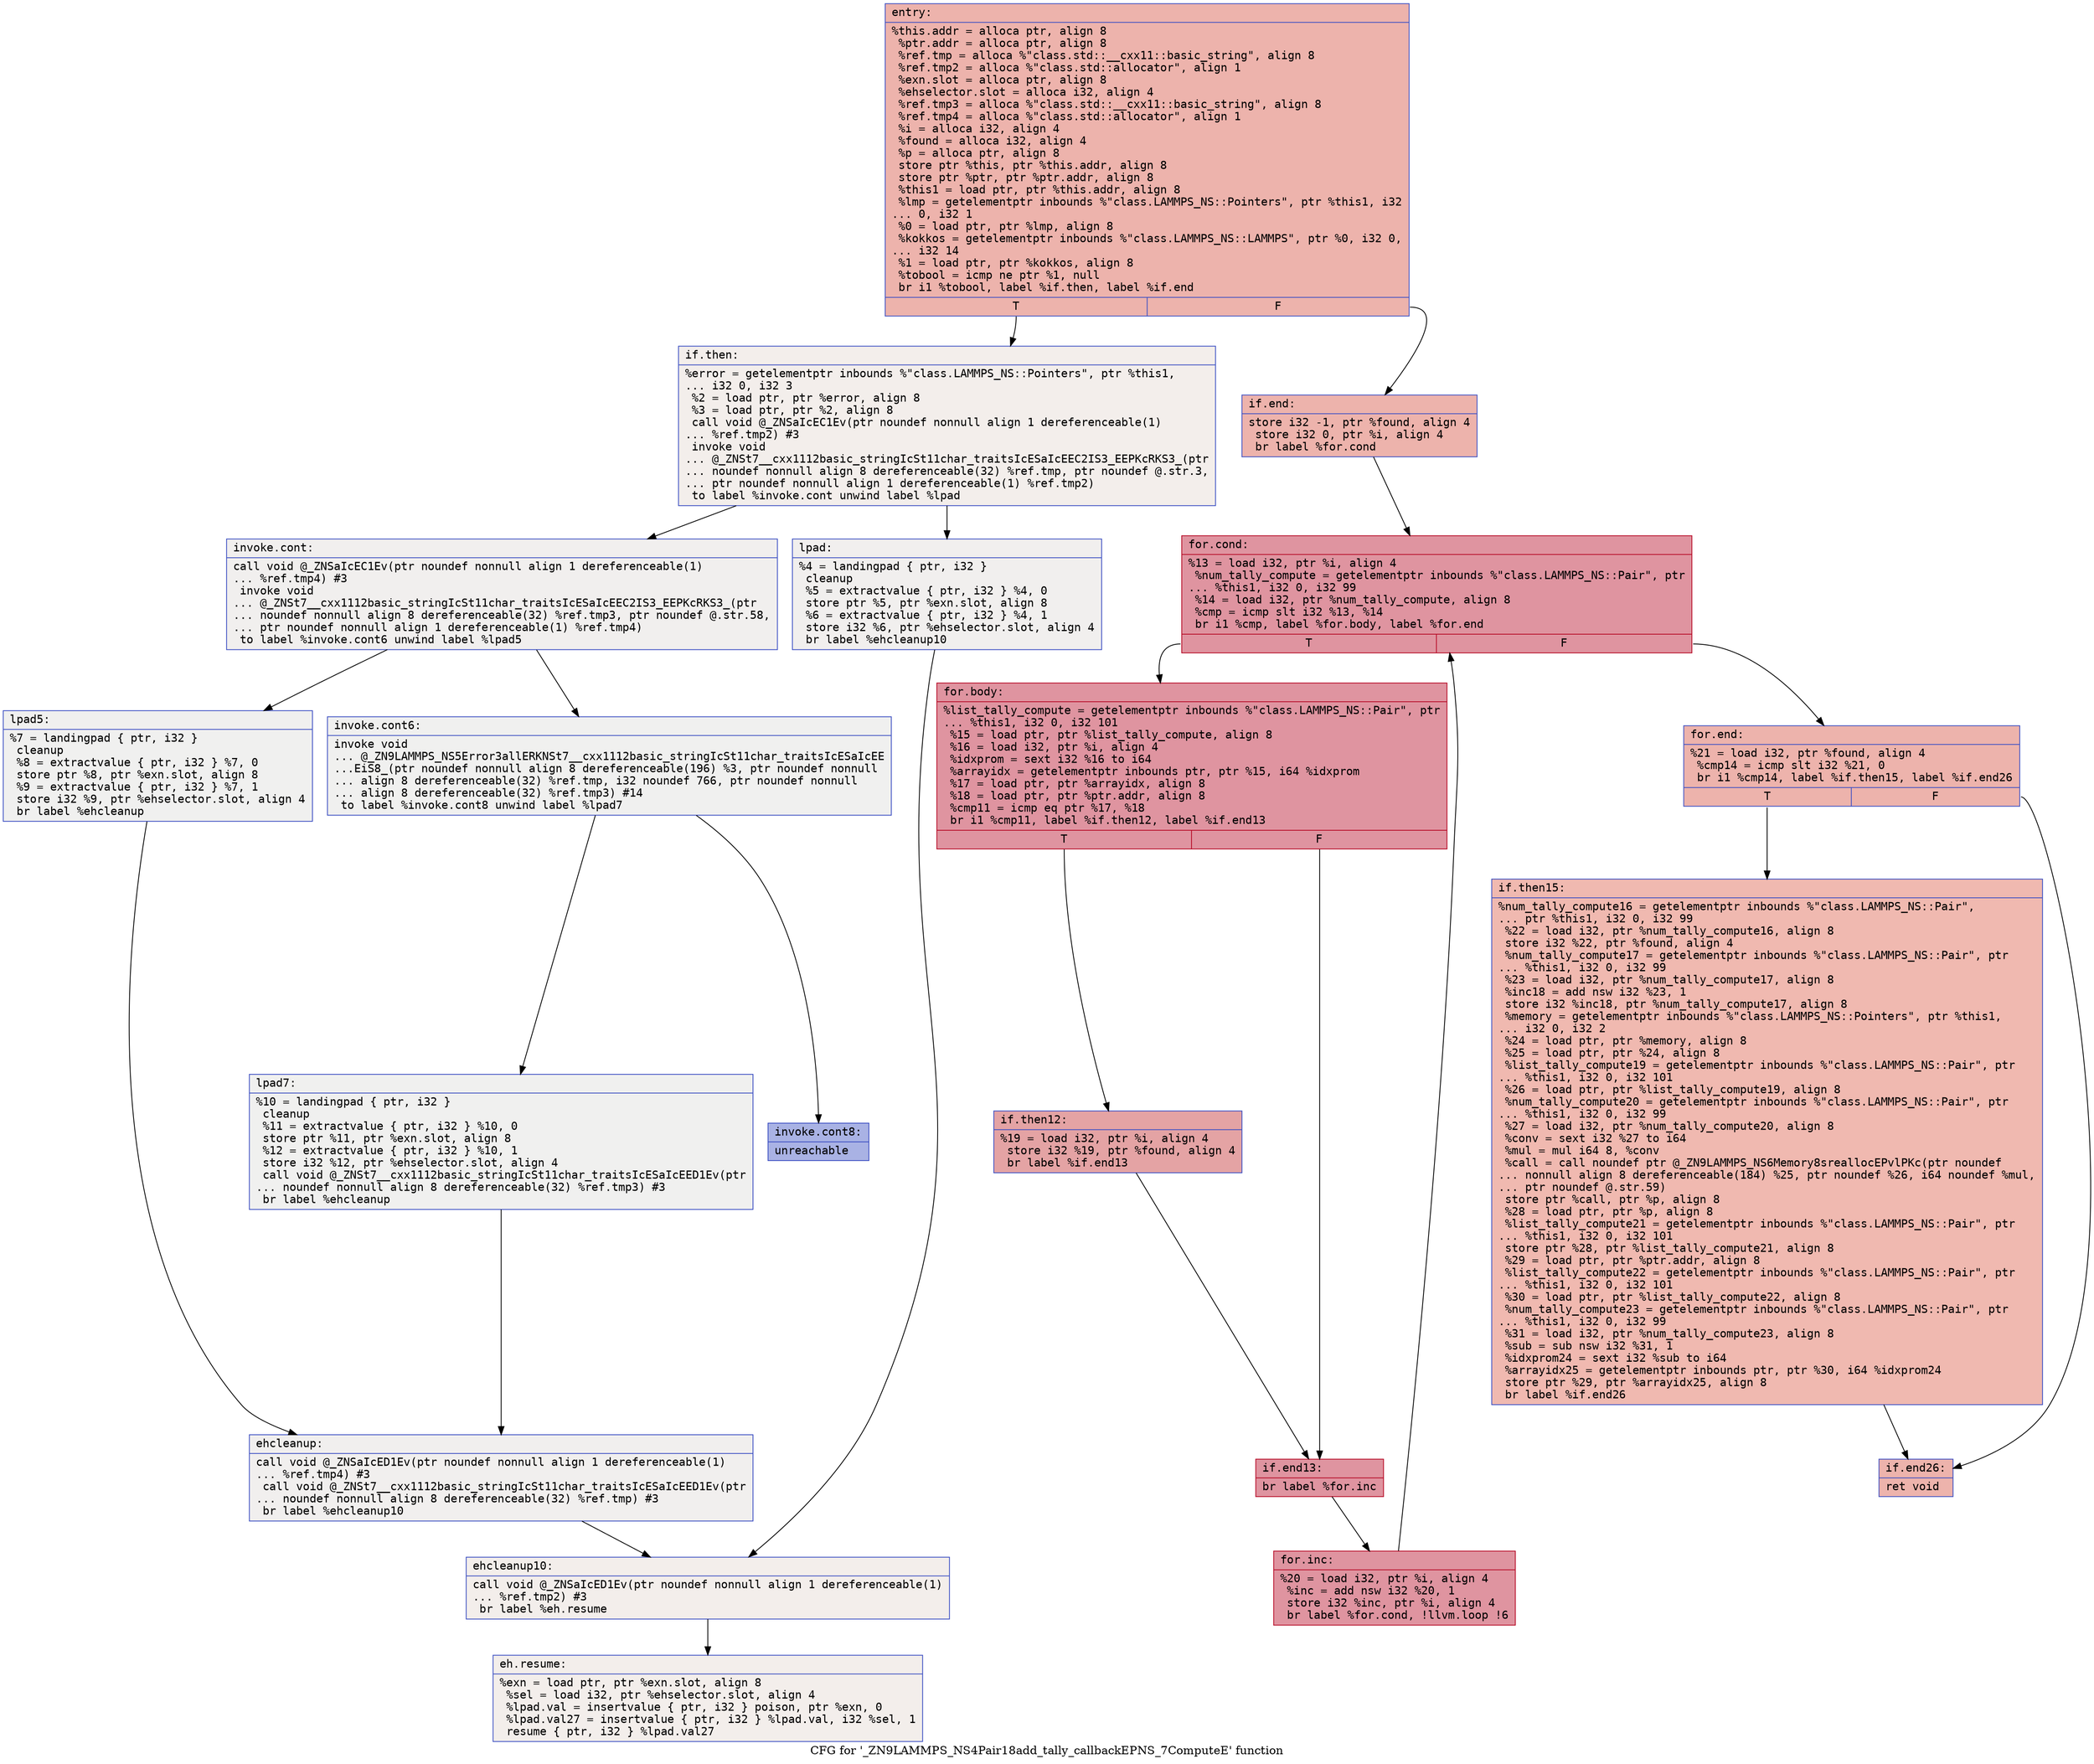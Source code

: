 digraph "CFG for '_ZN9LAMMPS_NS4Pair18add_tally_callbackEPNS_7ComputeE' function" {
	label="CFG for '_ZN9LAMMPS_NS4Pair18add_tally_callbackEPNS_7ComputeE' function";

	Node0x55f573298990 [shape=record,color="#3d50c3ff", style=filled, fillcolor="#d6524470" fontname="Courier",label="{entry:\l|  %this.addr = alloca ptr, align 8\l  %ptr.addr = alloca ptr, align 8\l  %ref.tmp = alloca %\"class.std::__cxx11::basic_string\", align 8\l  %ref.tmp2 = alloca %\"class.std::allocator\", align 1\l  %exn.slot = alloca ptr, align 8\l  %ehselector.slot = alloca i32, align 4\l  %ref.tmp3 = alloca %\"class.std::__cxx11::basic_string\", align 8\l  %ref.tmp4 = alloca %\"class.std::allocator\", align 1\l  %i = alloca i32, align 4\l  %found = alloca i32, align 4\l  %p = alloca ptr, align 8\l  store ptr %this, ptr %this.addr, align 8\l  store ptr %ptr, ptr %ptr.addr, align 8\l  %this1 = load ptr, ptr %this.addr, align 8\l  %lmp = getelementptr inbounds %\"class.LAMMPS_NS::Pointers\", ptr %this1, i32\l... 0, i32 1\l  %0 = load ptr, ptr %lmp, align 8\l  %kokkos = getelementptr inbounds %\"class.LAMMPS_NS::LAMMPS\", ptr %0, i32 0,\l... i32 14\l  %1 = load ptr, ptr %kokkos, align 8\l  %tobool = icmp ne ptr %1, null\l  br i1 %tobool, label %if.then, label %if.end\l|{<s0>T|<s1>F}}"];
	Node0x55f573298990:s0 -> Node0x55f573299670[tooltip="entry -> if.then\nProbability 0.00%" ];
	Node0x55f573298990:s1 -> Node0x55f5732996e0[tooltip="entry -> if.end\nProbability 100.00%" ];
	Node0x55f573299670 [shape=record,color="#3d50c3ff", style=filled, fillcolor="#e5d8d170" fontname="Courier",label="{if.then:\l|  %error = getelementptr inbounds %\"class.LAMMPS_NS::Pointers\", ptr %this1,\l... i32 0, i32 3\l  %2 = load ptr, ptr %error, align 8\l  %3 = load ptr, ptr %2, align 8\l  call void @_ZNSaIcEC1Ev(ptr noundef nonnull align 1 dereferenceable(1)\l... %ref.tmp2) #3\l  invoke void\l... @_ZNSt7__cxx1112basic_stringIcSt11char_traitsIcESaIcEEC2IS3_EEPKcRKS3_(ptr\l... noundef nonnull align 8 dereferenceable(32) %ref.tmp, ptr noundef @.str.3,\l... ptr noundef nonnull align 1 dereferenceable(1) %ref.tmp2)\l          to label %invoke.cont unwind label %lpad\l}"];
	Node0x55f573299670 -> Node0x55f573299b60[tooltip="if.then -> invoke.cont\nProbability 50.00%" ];
	Node0x55f573299670 -> Node0x55f573299be0[tooltip="if.then -> lpad\nProbability 50.00%" ];
	Node0x55f573299b60 [shape=record,color="#3d50c3ff", style=filled, fillcolor="#e0dbd870" fontname="Courier",label="{invoke.cont:\l|  call void @_ZNSaIcEC1Ev(ptr noundef nonnull align 1 dereferenceable(1)\l... %ref.tmp4) #3\l  invoke void\l... @_ZNSt7__cxx1112basic_stringIcSt11char_traitsIcESaIcEEC2IS3_EEPKcRKS3_(ptr\l... noundef nonnull align 8 dereferenceable(32) %ref.tmp3, ptr noundef @.str.58,\l... ptr noundef nonnull align 1 dereferenceable(1) %ref.tmp4)\l          to label %invoke.cont6 unwind label %lpad5\l}"];
	Node0x55f573299b60 -> Node0x55f573299f00[tooltip="invoke.cont -> invoke.cont6\nProbability 50.00%" ];
	Node0x55f573299b60 -> Node0x55f573299f50[tooltip="invoke.cont -> lpad5\nProbability 50.00%" ];
	Node0x55f573299f00 [shape=record,color="#3d50c3ff", style=filled, fillcolor="#dedcdb70" fontname="Courier",label="{invoke.cont6:\l|  invoke void\l... @_ZN9LAMMPS_NS5Error3allERKNSt7__cxx1112basic_stringIcSt11char_traitsIcESaIcEE\l...EiS8_(ptr noundef nonnull align 8 dereferenceable(196) %3, ptr noundef nonnull\l... align 8 dereferenceable(32) %ref.tmp, i32 noundef 766, ptr noundef nonnull\l... align 8 dereferenceable(32) %ref.tmp3) #14\l          to label %invoke.cont8 unwind label %lpad7\l}"];
	Node0x55f573299f00 -> Node0x55f573299eb0[tooltip="invoke.cont6 -> invoke.cont8\nProbability 0.00%" ];
	Node0x55f573299f00 -> Node0x55f573299110[tooltip="invoke.cont6 -> lpad7\nProbability 100.00%" ];
	Node0x55f573299eb0 [shape=record,color="#3d50c3ff", style=filled, fillcolor="#3d50c370" fontname="Courier",label="{invoke.cont8:\l|  unreachable\l}"];
	Node0x55f573299be0 [shape=record,color="#3d50c3ff", style=filled, fillcolor="#e0dbd870" fontname="Courier",label="{lpad:\l|  %4 = landingpad \{ ptr, i32 \}\l          cleanup\l  %5 = extractvalue \{ ptr, i32 \} %4, 0\l  store ptr %5, ptr %exn.slot, align 8\l  %6 = extractvalue \{ ptr, i32 \} %4, 1\l  store i32 %6, ptr %ehselector.slot, align 4\l  br label %ehcleanup10\l}"];
	Node0x55f573299be0 -> Node0x55f57329a950[tooltip="lpad -> ehcleanup10\nProbability 100.00%" ];
	Node0x55f573299f50 [shape=record,color="#3d50c3ff", style=filled, fillcolor="#dedcdb70" fontname="Courier",label="{lpad5:\l|  %7 = landingpad \{ ptr, i32 \}\l          cleanup\l  %8 = extractvalue \{ ptr, i32 \} %7, 0\l  store ptr %8, ptr %exn.slot, align 8\l  %9 = extractvalue \{ ptr, i32 \} %7, 1\l  store i32 %9, ptr %ehselector.slot, align 4\l  br label %ehcleanup\l}"];
	Node0x55f573299f50 -> Node0x55f57329aca0[tooltip="lpad5 -> ehcleanup\nProbability 100.00%" ];
	Node0x55f573299110 [shape=record,color="#3d50c3ff", style=filled, fillcolor="#dedcdb70" fontname="Courier",label="{lpad7:\l|  %10 = landingpad \{ ptr, i32 \}\l          cleanup\l  %11 = extractvalue \{ ptr, i32 \} %10, 0\l  store ptr %11, ptr %exn.slot, align 8\l  %12 = extractvalue \{ ptr, i32 \} %10, 1\l  store i32 %12, ptr %ehselector.slot, align 4\l  call void @_ZNSt7__cxx1112basic_stringIcSt11char_traitsIcESaIcEED1Ev(ptr\l... noundef nonnull align 8 dereferenceable(32) %ref.tmp3) #3\l  br label %ehcleanup\l}"];
	Node0x55f573299110 -> Node0x55f57329aca0[tooltip="lpad7 -> ehcleanup\nProbability 100.00%" ];
	Node0x55f57329aca0 [shape=record,color="#3d50c3ff", style=filled, fillcolor="#e0dbd870" fontname="Courier",label="{ehcleanup:\l|  call void @_ZNSaIcED1Ev(ptr noundef nonnull align 1 dereferenceable(1)\l... %ref.tmp4) #3\l  call void @_ZNSt7__cxx1112basic_stringIcSt11char_traitsIcESaIcEED1Ev(ptr\l... noundef nonnull align 8 dereferenceable(32) %ref.tmp) #3\l  br label %ehcleanup10\l}"];
	Node0x55f57329aca0 -> Node0x55f57329a950[tooltip="ehcleanup -> ehcleanup10\nProbability 100.00%" ];
	Node0x55f57329a950 [shape=record,color="#3d50c3ff", style=filled, fillcolor="#e5d8d170" fontname="Courier",label="{ehcleanup10:\l|  call void @_ZNSaIcED1Ev(ptr noundef nonnull align 1 dereferenceable(1)\l... %ref.tmp2) #3\l  br label %eh.resume\l}"];
	Node0x55f57329a950 -> Node0x55f57329b550[tooltip="ehcleanup10 -> eh.resume\nProbability 100.00%" ];
	Node0x55f5732996e0 [shape=record,color="#3d50c3ff", style=filled, fillcolor="#d6524470" fontname="Courier",label="{if.end:\l|  store i32 -1, ptr %found, align 4\l  store i32 0, ptr %i, align 4\l  br label %for.cond\l}"];
	Node0x55f5732996e0 -> Node0x55f57329b750[tooltip="if.end -> for.cond\nProbability 100.00%" ];
	Node0x55f57329b750 [shape=record,color="#b70d28ff", style=filled, fillcolor="#b70d2870" fontname="Courier",label="{for.cond:\l|  %13 = load i32, ptr %i, align 4\l  %num_tally_compute = getelementptr inbounds %\"class.LAMMPS_NS::Pair\", ptr\l... %this1, i32 0, i32 99\l  %14 = load i32, ptr %num_tally_compute, align 8\l  %cmp = icmp slt i32 %13, %14\l  br i1 %cmp, label %for.body, label %for.end\l|{<s0>T|<s1>F}}"];
	Node0x55f57329b750:s0 -> Node0x55f57329bb50[tooltip="for.cond -> for.body\nProbability 96.88%" ];
	Node0x55f57329b750:s1 -> Node0x55f57329bba0[tooltip="for.cond -> for.end\nProbability 3.12%" ];
	Node0x55f57329bb50 [shape=record,color="#b70d28ff", style=filled, fillcolor="#b70d2870" fontname="Courier",label="{for.body:\l|  %list_tally_compute = getelementptr inbounds %\"class.LAMMPS_NS::Pair\", ptr\l... %this1, i32 0, i32 101\l  %15 = load ptr, ptr %list_tally_compute, align 8\l  %16 = load i32, ptr %i, align 4\l  %idxprom = sext i32 %16 to i64\l  %arrayidx = getelementptr inbounds ptr, ptr %15, i64 %idxprom\l  %17 = load ptr, ptr %arrayidx, align 8\l  %18 = load ptr, ptr %ptr.addr, align 8\l  %cmp11 = icmp eq ptr %17, %18\l  br i1 %cmp11, label %if.then12, label %if.end13\l|{<s0>T|<s1>F}}"];
	Node0x55f57329bb50:s0 -> Node0x55f57329c1c0[tooltip="for.body -> if.then12\nProbability 37.50%" ];
	Node0x55f57329bb50:s1 -> Node0x55f57329c210[tooltip="for.body -> if.end13\nProbability 62.50%" ];
	Node0x55f57329c1c0 [shape=record,color="#3d50c3ff", style=filled, fillcolor="#c32e3170" fontname="Courier",label="{if.then12:\l|  %19 = load i32, ptr %i, align 4\l  store i32 %19, ptr %found, align 4\l  br label %if.end13\l}"];
	Node0x55f57329c1c0 -> Node0x55f57329c210[tooltip="if.then12 -> if.end13\nProbability 100.00%" ];
	Node0x55f57329c210 [shape=record,color="#b70d28ff", style=filled, fillcolor="#b70d2870" fontname="Courier",label="{if.end13:\l|  br label %for.inc\l}"];
	Node0x55f57329c210 -> Node0x55f57329c4d0[tooltip="if.end13 -> for.inc\nProbability 100.00%" ];
	Node0x55f57329c4d0 [shape=record,color="#b70d28ff", style=filled, fillcolor="#b70d2870" fontname="Courier",label="{for.inc:\l|  %20 = load i32, ptr %i, align 4\l  %inc = add nsw i32 %20, 1\l  store i32 %inc, ptr %i, align 4\l  br label %for.cond, !llvm.loop !6\l}"];
	Node0x55f57329c4d0 -> Node0x55f57329b750[tooltip="for.inc -> for.cond\nProbability 100.00%" ];
	Node0x55f57329bba0 [shape=record,color="#3d50c3ff", style=filled, fillcolor="#d6524470" fontname="Courier",label="{for.end:\l|  %21 = load i32, ptr %found, align 4\l  %cmp14 = icmp slt i32 %21, 0\l  br i1 %cmp14, label %if.then15, label %if.end26\l|{<s0>T|<s1>F}}"];
	Node0x55f57329bba0:s0 -> Node0x55f57329c9b0[tooltip="for.end -> if.then15\nProbability 37.50%" ];
	Node0x55f57329bba0:s1 -> Node0x55f57329ca00[tooltip="for.end -> if.end26\nProbability 62.50%" ];
	Node0x55f57329c9b0 [shape=record,color="#3d50c3ff", style=filled, fillcolor="#de614d70" fontname="Courier",label="{if.then15:\l|  %num_tally_compute16 = getelementptr inbounds %\"class.LAMMPS_NS::Pair\",\l... ptr %this1, i32 0, i32 99\l  %22 = load i32, ptr %num_tally_compute16, align 8\l  store i32 %22, ptr %found, align 4\l  %num_tally_compute17 = getelementptr inbounds %\"class.LAMMPS_NS::Pair\", ptr\l... %this1, i32 0, i32 99\l  %23 = load i32, ptr %num_tally_compute17, align 8\l  %inc18 = add nsw i32 %23, 1\l  store i32 %inc18, ptr %num_tally_compute17, align 8\l  %memory = getelementptr inbounds %\"class.LAMMPS_NS::Pointers\", ptr %this1,\l... i32 0, i32 2\l  %24 = load ptr, ptr %memory, align 8\l  %25 = load ptr, ptr %24, align 8\l  %list_tally_compute19 = getelementptr inbounds %\"class.LAMMPS_NS::Pair\", ptr\l... %this1, i32 0, i32 101\l  %26 = load ptr, ptr %list_tally_compute19, align 8\l  %num_tally_compute20 = getelementptr inbounds %\"class.LAMMPS_NS::Pair\", ptr\l... %this1, i32 0, i32 99\l  %27 = load i32, ptr %num_tally_compute20, align 8\l  %conv = sext i32 %27 to i64\l  %mul = mul i64 8, %conv\l  %call = call noundef ptr @_ZN9LAMMPS_NS6Memory8sreallocEPvlPKc(ptr noundef\l... nonnull align 8 dereferenceable(184) %25, ptr noundef %26, i64 noundef %mul,\l... ptr noundef @.str.59)\l  store ptr %call, ptr %p, align 8\l  %28 = load ptr, ptr %p, align 8\l  %list_tally_compute21 = getelementptr inbounds %\"class.LAMMPS_NS::Pair\", ptr\l... %this1, i32 0, i32 101\l  store ptr %28, ptr %list_tally_compute21, align 8\l  %29 = load ptr, ptr %ptr.addr, align 8\l  %list_tally_compute22 = getelementptr inbounds %\"class.LAMMPS_NS::Pair\", ptr\l... %this1, i32 0, i32 101\l  %30 = load ptr, ptr %list_tally_compute22, align 8\l  %num_tally_compute23 = getelementptr inbounds %\"class.LAMMPS_NS::Pair\", ptr\l... %this1, i32 0, i32 99\l  %31 = load i32, ptr %num_tally_compute23, align 8\l  %sub = sub nsw i32 %31, 1\l  %idxprom24 = sext i32 %sub to i64\l  %arrayidx25 = getelementptr inbounds ptr, ptr %30, i64 %idxprom24\l  store ptr %29, ptr %arrayidx25, align 8\l  br label %if.end26\l}"];
	Node0x55f57329c9b0 -> Node0x55f57329ca00[tooltip="if.then15 -> if.end26\nProbability 100.00%" ];
	Node0x55f57329ca00 [shape=record,color="#3d50c3ff", style=filled, fillcolor="#d6524470" fontname="Courier",label="{if.end26:\l|  ret void\l}"];
	Node0x55f57329b550 [shape=record,color="#3d50c3ff", style=filled, fillcolor="#e5d8d170" fontname="Courier",label="{eh.resume:\l|  %exn = load ptr, ptr %exn.slot, align 8\l  %sel = load i32, ptr %ehselector.slot, align 4\l  %lpad.val = insertvalue \{ ptr, i32 \} poison, ptr %exn, 0\l  %lpad.val27 = insertvalue \{ ptr, i32 \} %lpad.val, i32 %sel, 1\l  resume \{ ptr, i32 \} %lpad.val27\l}"];
}
